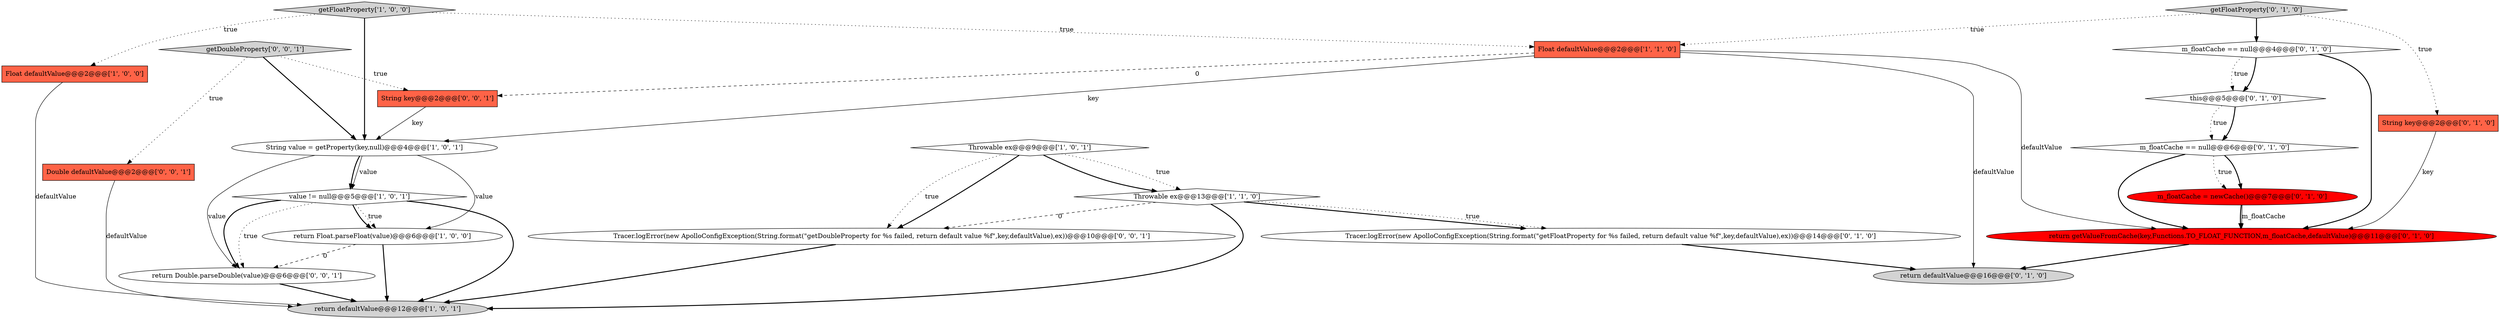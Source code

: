 digraph {
1 [style = filled, label = "Float defaultValue@@@2@@@['1', '0', '0']", fillcolor = tomato, shape = box image = "AAA0AAABBB1BBB"];
10 [style = filled, label = "Tracer.logError(new ApolloConfigException(String.format(\"getFloatProperty for %s failed, return default value %f\",key,defaultValue),ex))@@@14@@@['0', '1', '0']", fillcolor = white, shape = ellipse image = "AAA0AAABBB2BBB"];
18 [style = filled, label = "Tracer.logError(new ApolloConfigException(String.format(\"getDoubleProperty for %s failed, return default value %f\",key,defaultValue),ex))@@@10@@@['0', '0', '1']", fillcolor = white, shape = ellipse image = "AAA0AAABBB3BBB"];
17 [style = filled, label = "m_floatCache = newCache()@@@7@@@['0', '1', '0']", fillcolor = red, shape = ellipse image = "AAA1AAABBB2BBB"];
7 [style = filled, label = "return Float.parseFloat(value)@@@6@@@['1', '0', '0']", fillcolor = white, shape = ellipse image = "AAA0AAABBB1BBB"];
21 [style = filled, label = "String key@@@2@@@['0', '0', '1']", fillcolor = tomato, shape = box image = "AAA0AAABBB3BBB"];
12 [style = filled, label = "return getValueFromCache(key,Functions.TO_FLOAT_FUNCTION,m_floatCache,defaultValue)@@@11@@@['0', '1', '0']", fillcolor = red, shape = ellipse image = "AAA1AAABBB2BBB"];
22 [style = filled, label = "return Double.parseDouble(value)@@@6@@@['0', '0', '1']", fillcolor = white, shape = ellipse image = "AAA0AAABBB3BBB"];
6 [style = filled, label = "value != null@@@5@@@['1', '0', '1']", fillcolor = white, shape = diamond image = "AAA0AAABBB1BBB"];
15 [style = filled, label = "String key@@@2@@@['0', '1', '0']", fillcolor = tomato, shape = box image = "AAA0AAABBB2BBB"];
19 [style = filled, label = "Double defaultValue@@@2@@@['0', '0', '1']", fillcolor = tomato, shape = box image = "AAA0AAABBB3BBB"];
3 [style = filled, label = "Float defaultValue@@@2@@@['1', '1', '0']", fillcolor = tomato, shape = box image = "AAA0AAABBB1BBB"];
2 [style = filled, label = "String value = getProperty(key,null)@@@4@@@['1', '0', '1']", fillcolor = white, shape = ellipse image = "AAA0AAABBB1BBB"];
5 [style = filled, label = "return defaultValue@@@12@@@['1', '0', '1']", fillcolor = lightgray, shape = ellipse image = "AAA0AAABBB1BBB"];
11 [style = filled, label = "m_floatCache == null@@@6@@@['0', '1', '0']", fillcolor = white, shape = diamond image = "AAA0AAABBB2BBB"];
9 [style = filled, label = "this@@@5@@@['0', '1', '0']", fillcolor = white, shape = diamond image = "AAA0AAABBB2BBB"];
4 [style = filled, label = "Throwable ex@@@13@@@['1', '1', '0']", fillcolor = white, shape = diamond image = "AAA0AAABBB1BBB"];
0 [style = filled, label = "getFloatProperty['1', '0', '0']", fillcolor = lightgray, shape = diamond image = "AAA0AAABBB1BBB"];
8 [style = filled, label = "Throwable ex@@@9@@@['1', '0', '1']", fillcolor = white, shape = diamond image = "AAA0AAABBB1BBB"];
14 [style = filled, label = "m_floatCache == null@@@4@@@['0', '1', '0']", fillcolor = white, shape = diamond image = "AAA0AAABBB2BBB"];
20 [style = filled, label = "getDoubleProperty['0', '0', '1']", fillcolor = lightgray, shape = diamond image = "AAA0AAABBB3BBB"];
16 [style = filled, label = "getFloatProperty['0', '1', '0']", fillcolor = lightgray, shape = diamond image = "AAA0AAABBB2BBB"];
13 [style = filled, label = "return defaultValue@@@16@@@['0', '1', '0']", fillcolor = lightgray, shape = ellipse image = "AAA0AAABBB2BBB"];
2->6 [style = solid, label="value"];
4->10 [style = bold, label=""];
3->2 [style = solid, label="key"];
1->5 [style = solid, label="defaultValue"];
4->18 [style = dashed, label="0"];
9->11 [style = bold, label=""];
21->2 [style = solid, label="key"];
3->21 [style = dashed, label="0"];
6->22 [style = bold, label=""];
4->10 [style = dotted, label="true"];
2->6 [style = bold, label=""];
8->18 [style = bold, label=""];
9->11 [style = dotted, label="true"];
15->12 [style = solid, label="key"];
0->2 [style = bold, label=""];
19->5 [style = solid, label="defaultValue"];
11->17 [style = dotted, label="true"];
11->12 [style = bold, label=""];
20->21 [style = dotted, label="true"];
6->22 [style = dotted, label="true"];
2->22 [style = solid, label="value"];
22->5 [style = bold, label=""];
8->4 [style = dotted, label="true"];
16->3 [style = dotted, label="true"];
20->2 [style = bold, label=""];
12->13 [style = bold, label=""];
6->5 [style = bold, label=""];
7->5 [style = bold, label=""];
17->12 [style = bold, label=""];
3->12 [style = solid, label="defaultValue"];
10->13 [style = bold, label=""];
18->5 [style = bold, label=""];
14->12 [style = bold, label=""];
3->13 [style = solid, label="defaultValue"];
6->7 [style = dotted, label="true"];
8->18 [style = dotted, label="true"];
11->17 [style = bold, label=""];
16->14 [style = bold, label=""];
14->9 [style = bold, label=""];
20->19 [style = dotted, label="true"];
0->3 [style = dotted, label="true"];
14->9 [style = dotted, label="true"];
8->4 [style = bold, label=""];
6->7 [style = bold, label=""];
2->7 [style = solid, label="value"];
4->5 [style = bold, label=""];
7->22 [style = dashed, label="0"];
0->1 [style = dotted, label="true"];
16->15 [style = dotted, label="true"];
17->12 [style = solid, label="m_floatCache"];
}
